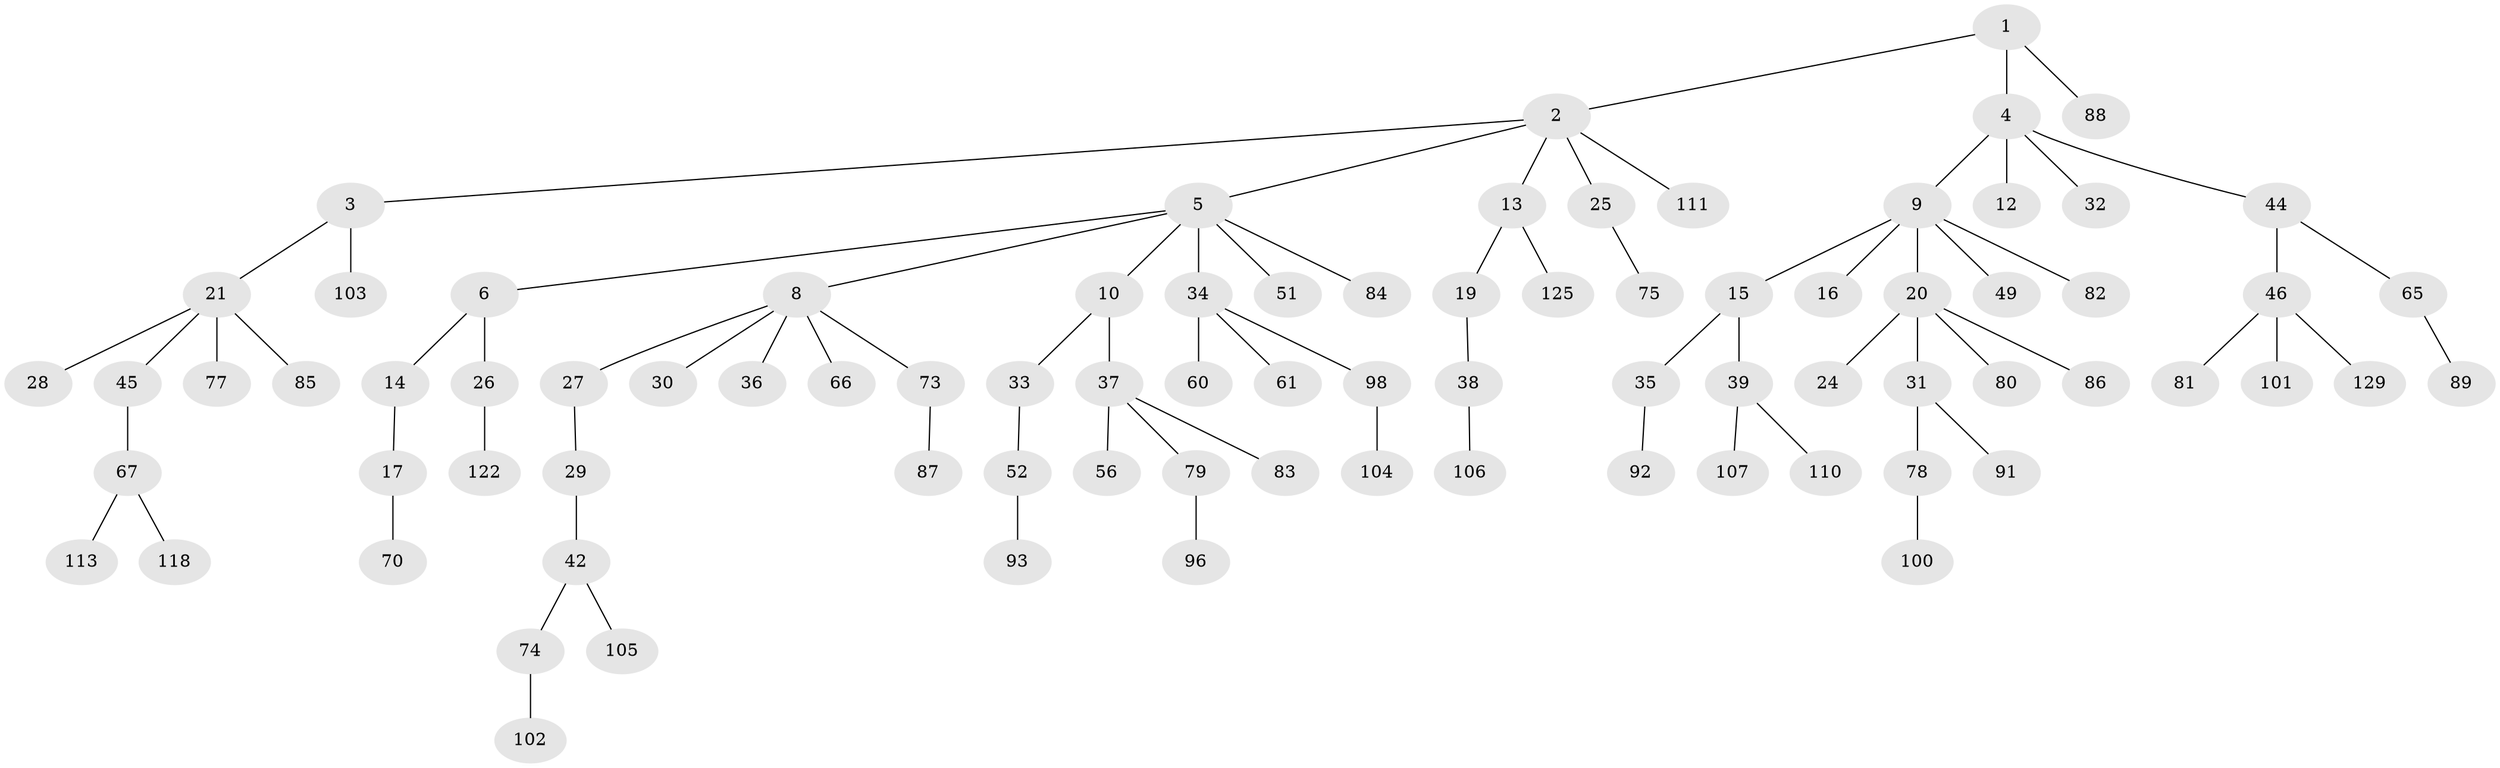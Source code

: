 // Generated by graph-tools (version 1.1) at 2025/24/03/03/25 07:24:08]
// undirected, 84 vertices, 83 edges
graph export_dot {
graph [start="1"]
  node [color=gray90,style=filled];
  1 [super="+54"];
  2 [super="+63"];
  3;
  4 [super="+7"];
  5 [super="+47"];
  6;
  8 [super="+22"];
  9 [super="+18"];
  10 [super="+11"];
  12 [super="+55"];
  13 [super="+50"];
  14 [super="+120"];
  15 [super="+53"];
  16 [super="+117"];
  17 [super="+41"];
  19 [super="+95"];
  20 [super="+69"];
  21 [super="+23"];
  24;
  25 [super="+59"];
  26 [super="+97"];
  27 [super="+116"];
  28;
  29;
  30;
  31 [super="+48"];
  32;
  33 [super="+121"];
  34 [super="+40"];
  35 [super="+43"];
  36;
  37 [super="+119"];
  38 [super="+76"];
  39 [super="+62"];
  42 [super="+94"];
  44 [super="+58"];
  45 [super="+112"];
  46 [super="+57"];
  49 [super="+64"];
  51 [super="+72"];
  52 [super="+68"];
  56;
  60;
  61;
  65 [super="+99"];
  66;
  67 [super="+71"];
  70 [super="+123"];
  73;
  74;
  75;
  77 [super="+90"];
  78 [super="+126"];
  79 [super="+115"];
  80 [super="+127"];
  81;
  82;
  83 [super="+108"];
  84;
  85;
  86;
  87 [super="+109"];
  88;
  89;
  91;
  92;
  93;
  96;
  98 [super="+128"];
  100;
  101;
  102;
  103 [super="+124"];
  104;
  105;
  106 [super="+114"];
  107;
  110;
  111;
  113;
  118;
  122;
  125;
  129;
  1 -- 2;
  1 -- 4;
  1 -- 88;
  2 -- 3;
  2 -- 5;
  2 -- 13;
  2 -- 25;
  2 -- 111;
  3 -- 21;
  3 -- 103;
  4 -- 9;
  4 -- 32;
  4 -- 44;
  4 -- 12;
  5 -- 6;
  5 -- 8;
  5 -- 10;
  5 -- 34;
  5 -- 84;
  5 -- 51;
  6 -- 14;
  6 -- 26;
  8 -- 27;
  8 -- 30;
  8 -- 36;
  8 -- 66;
  8 -- 73;
  9 -- 15;
  9 -- 16;
  9 -- 49;
  9 -- 82;
  9 -- 20;
  10 -- 33;
  10 -- 37;
  13 -- 19;
  13 -- 125;
  14 -- 17;
  15 -- 35;
  15 -- 39;
  17 -- 70;
  19 -- 38;
  20 -- 24;
  20 -- 31;
  20 -- 86;
  20 -- 80;
  21 -- 28;
  21 -- 85;
  21 -- 45;
  21 -- 77;
  25 -- 75;
  26 -- 122;
  27 -- 29;
  29 -- 42;
  31 -- 91;
  31 -- 78;
  33 -- 52;
  34 -- 61;
  34 -- 98;
  34 -- 60;
  35 -- 92;
  37 -- 56;
  37 -- 79;
  37 -- 83;
  38 -- 106;
  39 -- 107;
  39 -- 110;
  42 -- 74;
  42 -- 105;
  44 -- 46;
  44 -- 65;
  45 -- 67;
  46 -- 81;
  46 -- 129;
  46 -- 101;
  52 -- 93;
  65 -- 89;
  67 -- 113;
  67 -- 118;
  73 -- 87;
  74 -- 102;
  78 -- 100;
  79 -- 96;
  98 -- 104;
}
